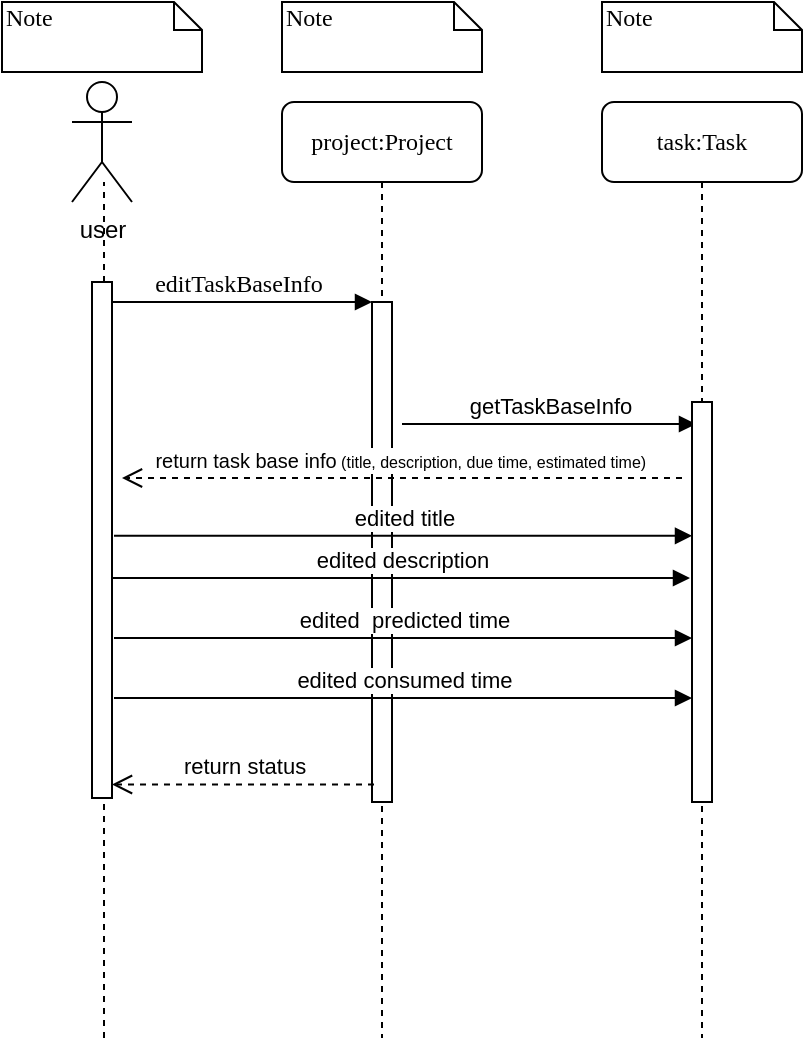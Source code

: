 <mxfile version="10.6.7"><diagram id="1HHfJyGIwwL79xxKRSZR" name="Page-1"><mxGraphModel dx="1394" dy="755" grid="1" gridSize="10" guides="1" tooltips="1" connect="1" arrows="1" fold="1" page="1" pageScale="1" pageWidth="850" pageHeight="1100" math="0" shadow="0"><root><mxCell id="0"/><mxCell id="1" parent="0"/><mxCell id="p_5Fpq-UKxK2JLkZS4Xz-1" value="project:Project&lt;br&gt;" style="shape=umlLifeline;perimeter=lifelinePerimeter;whiteSpace=wrap;html=1;container=1;collapsible=0;recursiveResize=0;outlineConnect=0;rounded=1;shadow=0;comic=0;labelBackgroundColor=none;strokeColor=#000000;strokeWidth=1;fillColor=#FFFFFF;fontFamily=Verdana;fontSize=12;fontColor=#000000;align=center;" parent="1" vertex="1"><mxGeometry x="380" y="212" width="100" height="468" as="geometry"/></mxCell><mxCell id="p_5Fpq-UKxK2JLkZS4Xz-2" value="" style="html=1;points=[];perimeter=orthogonalPerimeter;rounded=0;shadow=0;comic=0;labelBackgroundColor=none;strokeColor=#000000;strokeWidth=1;fillColor=#FFFFFF;fontFamily=Verdana;fontSize=12;fontColor=#000000;align=center;" parent="p_5Fpq-UKxK2JLkZS4Xz-1" vertex="1"><mxGeometry x="45" y="100" width="10" height="250" as="geometry"/></mxCell><mxCell id="p_5Fpq-UKxK2JLkZS4Xz-3" value="getTaskBaseInfo" style="html=1;verticalAlign=bottom;endArrow=block;entryX=0.1;entryY=0.1;entryDx=0;entryDy=0;entryPerimeter=0;" parent="p_5Fpq-UKxK2JLkZS4Xz-1" edge="1"><mxGeometry width="80" relative="1" as="geometry"><mxPoint x="60" y="161" as="sourcePoint"/><mxPoint x="207" y="161" as="targetPoint"/></mxGeometry></mxCell><mxCell id="p_5Fpq-UKxK2JLkZS4Xz-4" value="task:Task&lt;br&gt;" style="shape=umlLifeline;perimeter=lifelinePerimeter;whiteSpace=wrap;html=1;container=1;collapsible=0;recursiveResize=0;outlineConnect=0;rounded=1;shadow=0;comic=0;labelBackgroundColor=none;strokeColor=#000000;strokeWidth=1;fillColor=#FFFFFF;fontFamily=Verdana;fontSize=12;fontColor=#000000;align=center;" parent="1" vertex="1"><mxGeometry x="540" y="212" width="100" height="468" as="geometry"/></mxCell><mxCell id="p_5Fpq-UKxK2JLkZS4Xz-5" value="" style="html=1;points=[];perimeter=orthogonalPerimeter;rounded=0;shadow=0;comic=0;labelBackgroundColor=none;strokeColor=#000000;strokeWidth=1;fillColor=#FFFFFF;fontFamily=Verdana;fontSize=12;fontColor=#000000;align=center;" parent="p_5Fpq-UKxK2JLkZS4Xz-4" vertex="1"><mxGeometry x="45" y="150" width="10" height="200" as="geometry"/></mxCell><mxCell id="p_5Fpq-UKxK2JLkZS4Xz-9" value="editTaskBaseInfo&lt;br&gt;" style="html=1;verticalAlign=bottom;endArrow=block;entryX=0;entryY=0;labelBackgroundColor=none;fontFamily=Verdana;fontSize=12;edgeStyle=elbowEdgeStyle;elbow=vertical;" parent="1" target="p_5Fpq-UKxK2JLkZS4Xz-2" edge="1"><mxGeometry relative="1" as="geometry"><mxPoint x="290" y="312" as="sourcePoint"/></mxGeometry></mxCell><mxCell id="p_5Fpq-UKxK2JLkZS4Xz-10" value="Note" style="shape=note;whiteSpace=wrap;html=1;size=14;verticalAlign=top;align=left;spacingTop=-6;rounded=0;shadow=0;comic=0;labelBackgroundColor=none;strokeColor=#000000;strokeWidth=1;fillColor=#FFFFFF;fontFamily=Verdana;fontSize=12;fontColor=#000000;" parent="1" vertex="1"><mxGeometry x="240" y="162" width="100" height="35" as="geometry"/></mxCell><mxCell id="p_5Fpq-UKxK2JLkZS4Xz-11" value="Note" style="shape=note;whiteSpace=wrap;html=1;size=14;verticalAlign=top;align=left;spacingTop=-6;rounded=0;shadow=0;comic=0;labelBackgroundColor=none;strokeColor=#000000;strokeWidth=1;fillColor=#FFFFFF;fontFamily=Verdana;fontSize=12;fontColor=#000000;" parent="1" vertex="1"><mxGeometry x="380" y="162" width="100" height="35" as="geometry"/></mxCell><mxCell id="p_5Fpq-UKxK2JLkZS4Xz-12" value="Note" style="shape=note;whiteSpace=wrap;html=1;size=14;verticalAlign=top;align=left;spacingTop=-6;rounded=0;shadow=0;comic=0;labelBackgroundColor=none;strokeColor=#000000;strokeWidth=1;fillColor=#FFFFFF;fontFamily=Verdana;fontSize=12;fontColor=#000000;" parent="1" vertex="1"><mxGeometry x="540" y="162" width="100" height="35" as="geometry"/></mxCell><mxCell id="p_5Fpq-UKxK2JLkZS4Xz-13" value="" style="endArrow=none;dashed=1;html=1;" parent="1" source="p_5Fpq-UKxK2JLkZS4Xz-15" edge="1"><mxGeometry width="50" height="50" relative="1" as="geometry"><mxPoint x="291" y="792" as="sourcePoint"/><mxPoint x="291" y="252" as="targetPoint"/></mxGeometry></mxCell><mxCell id="p_5Fpq-UKxK2JLkZS4Xz-14" value="user&lt;br&gt;" style="shape=umlActor;html=1;verticalLabelPosition=bottom;verticalAlign=top;align=center;" parent="1" vertex="1"><mxGeometry x="275" y="202" width="30" height="60" as="geometry"/></mxCell><mxCell id="p_5Fpq-UKxK2JLkZS4Xz-15" value="" style="html=1;points=[];perimeter=orthogonalPerimeter;" parent="1" vertex="1"><mxGeometry x="285" y="302" width="10" height="258" as="geometry"/></mxCell><mxCell id="p_5Fpq-UKxK2JLkZS4Xz-16" value="" style="endArrow=none;dashed=1;html=1;" parent="1" target="p_5Fpq-UKxK2JLkZS4Xz-15" edge="1"><mxGeometry width="50" height="50" relative="1" as="geometry"><mxPoint x="291" y="680" as="sourcePoint"/><mxPoint x="291" y="252" as="targetPoint"/></mxGeometry></mxCell><mxCell id="p_5Fpq-UKxK2JLkZS4Xz-29" value="return status" style="html=1;verticalAlign=bottom;endArrow=open;dashed=1;endSize=8;exitX=0.1;exitY=0.965;exitDx=0;exitDy=0;exitPerimeter=0;" parent="1" source="p_5Fpq-UKxK2JLkZS4Xz-2" target="p_5Fpq-UKxK2JLkZS4Xz-15" edge="1"><mxGeometry relative="1" as="geometry"><mxPoint x="425" y="580.5" as="sourcePoint"/><mxPoint x="500" y="580" as="targetPoint"/></mxGeometry></mxCell><mxCell id="MIVV44bT-31sPQSSDo4o-2" value="&lt;font style=&quot;font-size: 10px&quot;&gt;return task base info&lt;/font&gt;&lt;font style=&quot;font-size: 8px&quot;&gt; (title, description, due time, estimated time)&amp;nbsp;&lt;/font&gt;" style="html=1;verticalAlign=bottom;endArrow=open;dashed=1;endSize=8;" edge="1" parent="1"><mxGeometry relative="1" as="geometry"><mxPoint x="580" y="400" as="sourcePoint"/><mxPoint x="300" y="400" as="targetPoint"/></mxGeometry></mxCell><mxCell id="MIVV44bT-31sPQSSDo4o-3" value="edited title" style="html=1;verticalAlign=bottom;endArrow=block;exitX=1.1;exitY=0.492;exitDx=0;exitDy=0;exitPerimeter=0;" edge="1" parent="1" source="p_5Fpq-UKxK2JLkZS4Xz-15" target="p_5Fpq-UKxK2JLkZS4Xz-5"><mxGeometry width="80" relative="1" as="geometry"><mxPoint x="300" y="430" as="sourcePoint"/><mxPoint x="380" y="430" as="targetPoint"/></mxGeometry></mxCell><mxCell id="MIVV44bT-31sPQSSDo4o-4" value="edited description" style="html=1;verticalAlign=bottom;endArrow=block;exitX=1.1;exitY=0.492;exitDx=0;exitDy=0;exitPerimeter=0;" edge="1" parent="1"><mxGeometry width="80" relative="1" as="geometry"><mxPoint x="295" y="450" as="sourcePoint"/><mxPoint x="584" y="450" as="targetPoint"/></mxGeometry></mxCell><mxCell id="MIVV44bT-31sPQSSDo4o-5" value="edited&amp;nbsp; predicted time" style="html=1;verticalAlign=bottom;endArrow=block;exitX=1.1;exitY=0.492;exitDx=0;exitDy=0;exitPerimeter=0;" edge="1" parent="1"><mxGeometry width="80" relative="1" as="geometry"><mxPoint x="296" y="480" as="sourcePoint"/><mxPoint x="585" y="480" as="targetPoint"/></mxGeometry></mxCell><mxCell id="MIVV44bT-31sPQSSDo4o-6" value="edited consumed time" style="html=1;verticalAlign=bottom;endArrow=block;exitX=1.1;exitY=0.492;exitDx=0;exitDy=0;exitPerimeter=0;" edge="1" parent="1"><mxGeometry width="80" relative="1" as="geometry"><mxPoint x="296" y="510" as="sourcePoint"/><mxPoint x="585" y="510" as="targetPoint"/></mxGeometry></mxCell></root></mxGraphModel></diagram></mxfile>